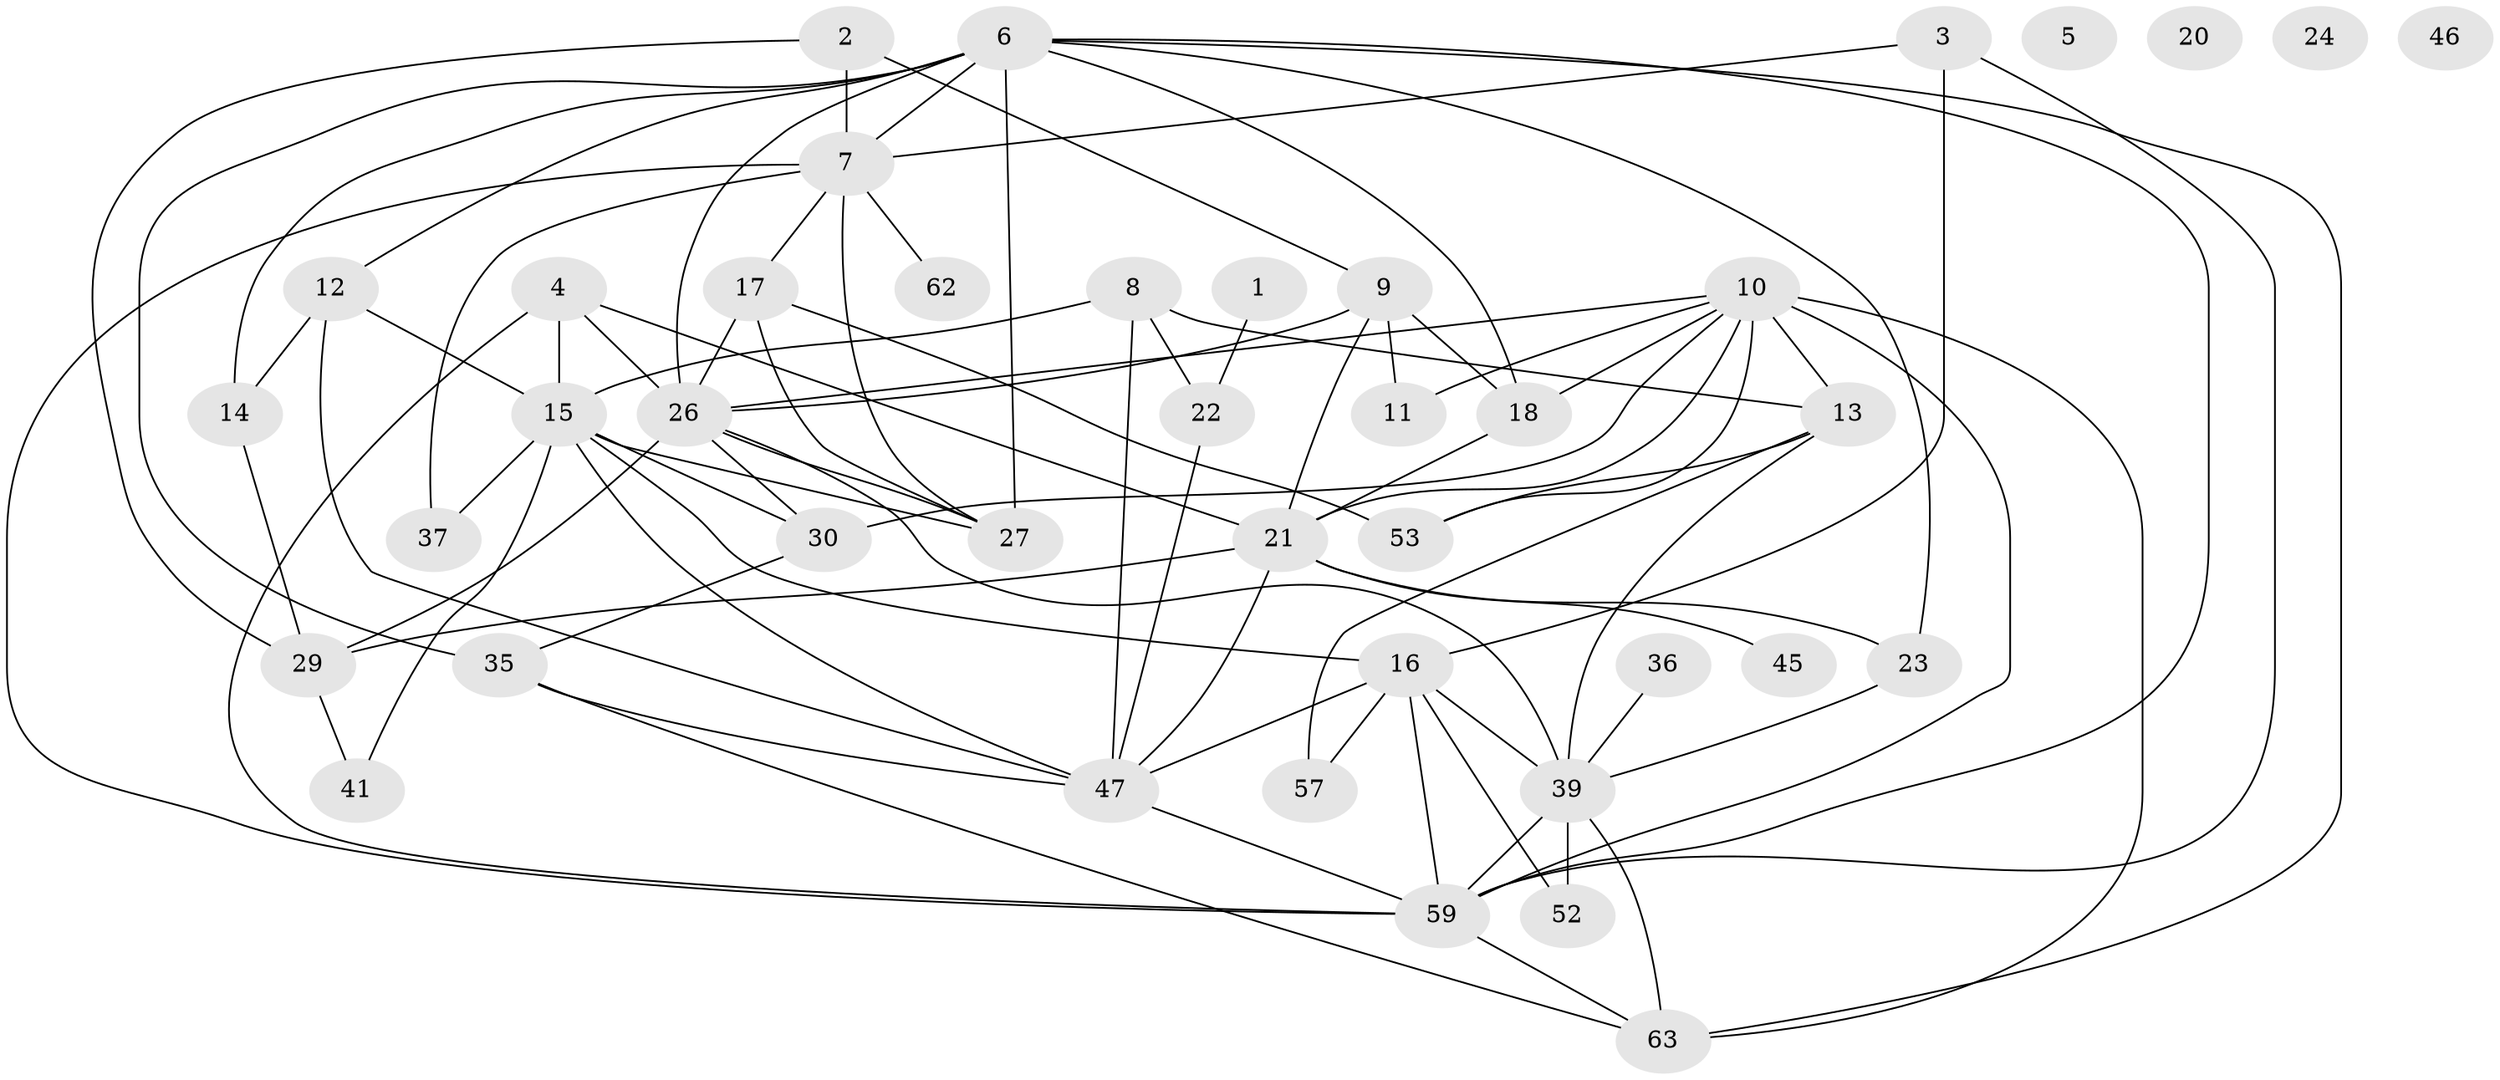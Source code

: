 // Generated by graph-tools (version 1.1) at 2025/23/03/03/25 07:23:25]
// undirected, 41 vertices, 85 edges
graph export_dot {
graph [start="1"]
  node [color=gray90,style=filled];
  1;
  2;
  3;
  4 [super="+31"];
  5;
  6 [super="+50"];
  7 [super="+48"];
  8 [super="+25"];
  9 [super="+56"];
  10 [super="+28"];
  11;
  12 [super="+19"];
  13 [super="+42"];
  14;
  15 [super="+33"];
  16 [super="+32"];
  17;
  18;
  20;
  21 [super="+34"];
  22 [super="+60"];
  23;
  24;
  26 [super="+40"];
  27 [super="+38"];
  29 [super="+43"];
  30 [super="+49"];
  35 [super="+51"];
  36;
  37;
  39 [super="+54"];
  41 [super="+44"];
  45;
  46;
  47 [super="+55"];
  52 [super="+58"];
  53;
  57;
  59 [super="+61"];
  62;
  63;
  1 -- 22;
  2 -- 7;
  2 -- 9;
  2 -- 29;
  3 -- 7;
  3 -- 16;
  3 -- 59;
  4 -- 15;
  4 -- 26;
  4 -- 59;
  4 -- 21;
  6 -- 7;
  6 -- 12;
  6 -- 14;
  6 -- 18;
  6 -- 26;
  6 -- 59;
  6 -- 27;
  6 -- 35;
  6 -- 63;
  6 -- 23;
  7 -- 27;
  7 -- 59;
  7 -- 17;
  7 -- 37;
  7 -- 62;
  8 -- 22;
  8 -- 47;
  8 -- 15;
  8 -- 13;
  9 -- 18;
  9 -- 21;
  9 -- 26;
  9 -- 11;
  10 -- 13;
  10 -- 18;
  10 -- 53 [weight=2];
  10 -- 59 [weight=2];
  10 -- 26;
  10 -- 21;
  10 -- 11;
  10 -- 30;
  10 -- 63;
  12 -- 14;
  12 -- 15;
  12 -- 47;
  13 -- 39;
  13 -- 57;
  13 -- 53;
  14 -- 29;
  15 -- 37;
  15 -- 16;
  15 -- 47 [weight=2];
  15 -- 30;
  15 -- 27;
  15 -- 41;
  16 -- 52;
  16 -- 57;
  16 -- 47;
  16 -- 59;
  16 -- 39;
  17 -- 27;
  17 -- 53;
  17 -- 26;
  18 -- 21;
  21 -- 23;
  21 -- 45;
  21 -- 29;
  21 -- 47;
  22 -- 47;
  23 -- 39;
  26 -- 30;
  26 -- 29;
  26 -- 39;
  26 -- 27;
  29 -- 41;
  30 -- 35;
  35 -- 47;
  35 -- 63;
  36 -- 39;
  39 -- 63;
  39 -- 59;
  39 -- 52;
  47 -- 59;
  59 -- 63;
}
